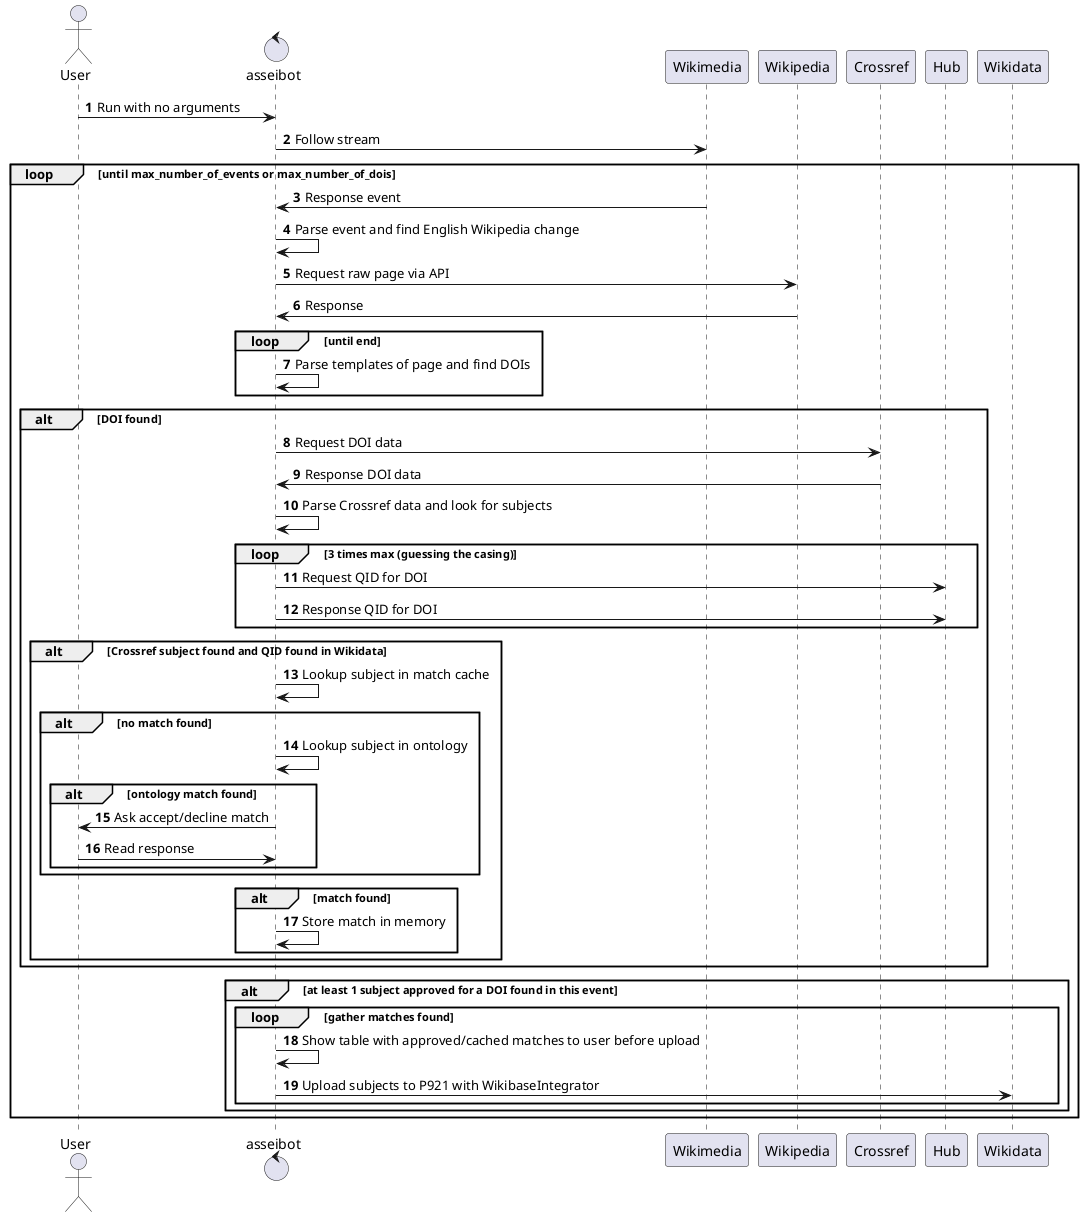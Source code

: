 @startuml
'https://plantuml.com/sequence-diagram

autonumber

actor User

control asseibot

User -> asseibot: Run with no arguments

asseibot -> Wikimedia: Follow stream

loop until max_number_of_events or max_number_of_dois
    Wikimedia -> asseibot: Response event

    asseibot -> asseibot: Parse event and find English Wikipedia change

    asseibot -> Wikipedia: Request raw page via API

    Wikipedia -> asseibot: Response

    loop until end
        asseibot -> asseibot: Parse templates of page and find DOIs
    end

    alt DOI found
        asseibot -> Crossref: Request DOI data

        Crossref -> asseibot: Response DOI data

        asseibot -> asseibot: Parse Crossref data and look for subjects

        loop 3 times max (guessing the casing)
            asseibot -> Hub: Request QID for DOI
            asseibot -> Hub: Response QID for DOI
        end

        alt Crossref subject found and QID found in Wikidata
            asseibot -> asseibot: Lookup subject in match cache
            alt no match found
                asseibot -> asseibot: Lookup subject in ontology
                alt ontology match found
                    asseibot -> User: Ask accept/decline match
                    User -> asseibot: Read response
                end
            end
            alt match found
                asseibot -> asseibot: Store match in memory
            end
        end
    end

    alt at least 1 subject approved for a DOI found in this event
        loop gather matches found
            asseibot -> asseibot: Show table with approved/cached matches to user before upload

            asseibot -> Wikidata: Upload subjects to P921 with WikibaseIntegrator
        end
    end
end


@enduml
